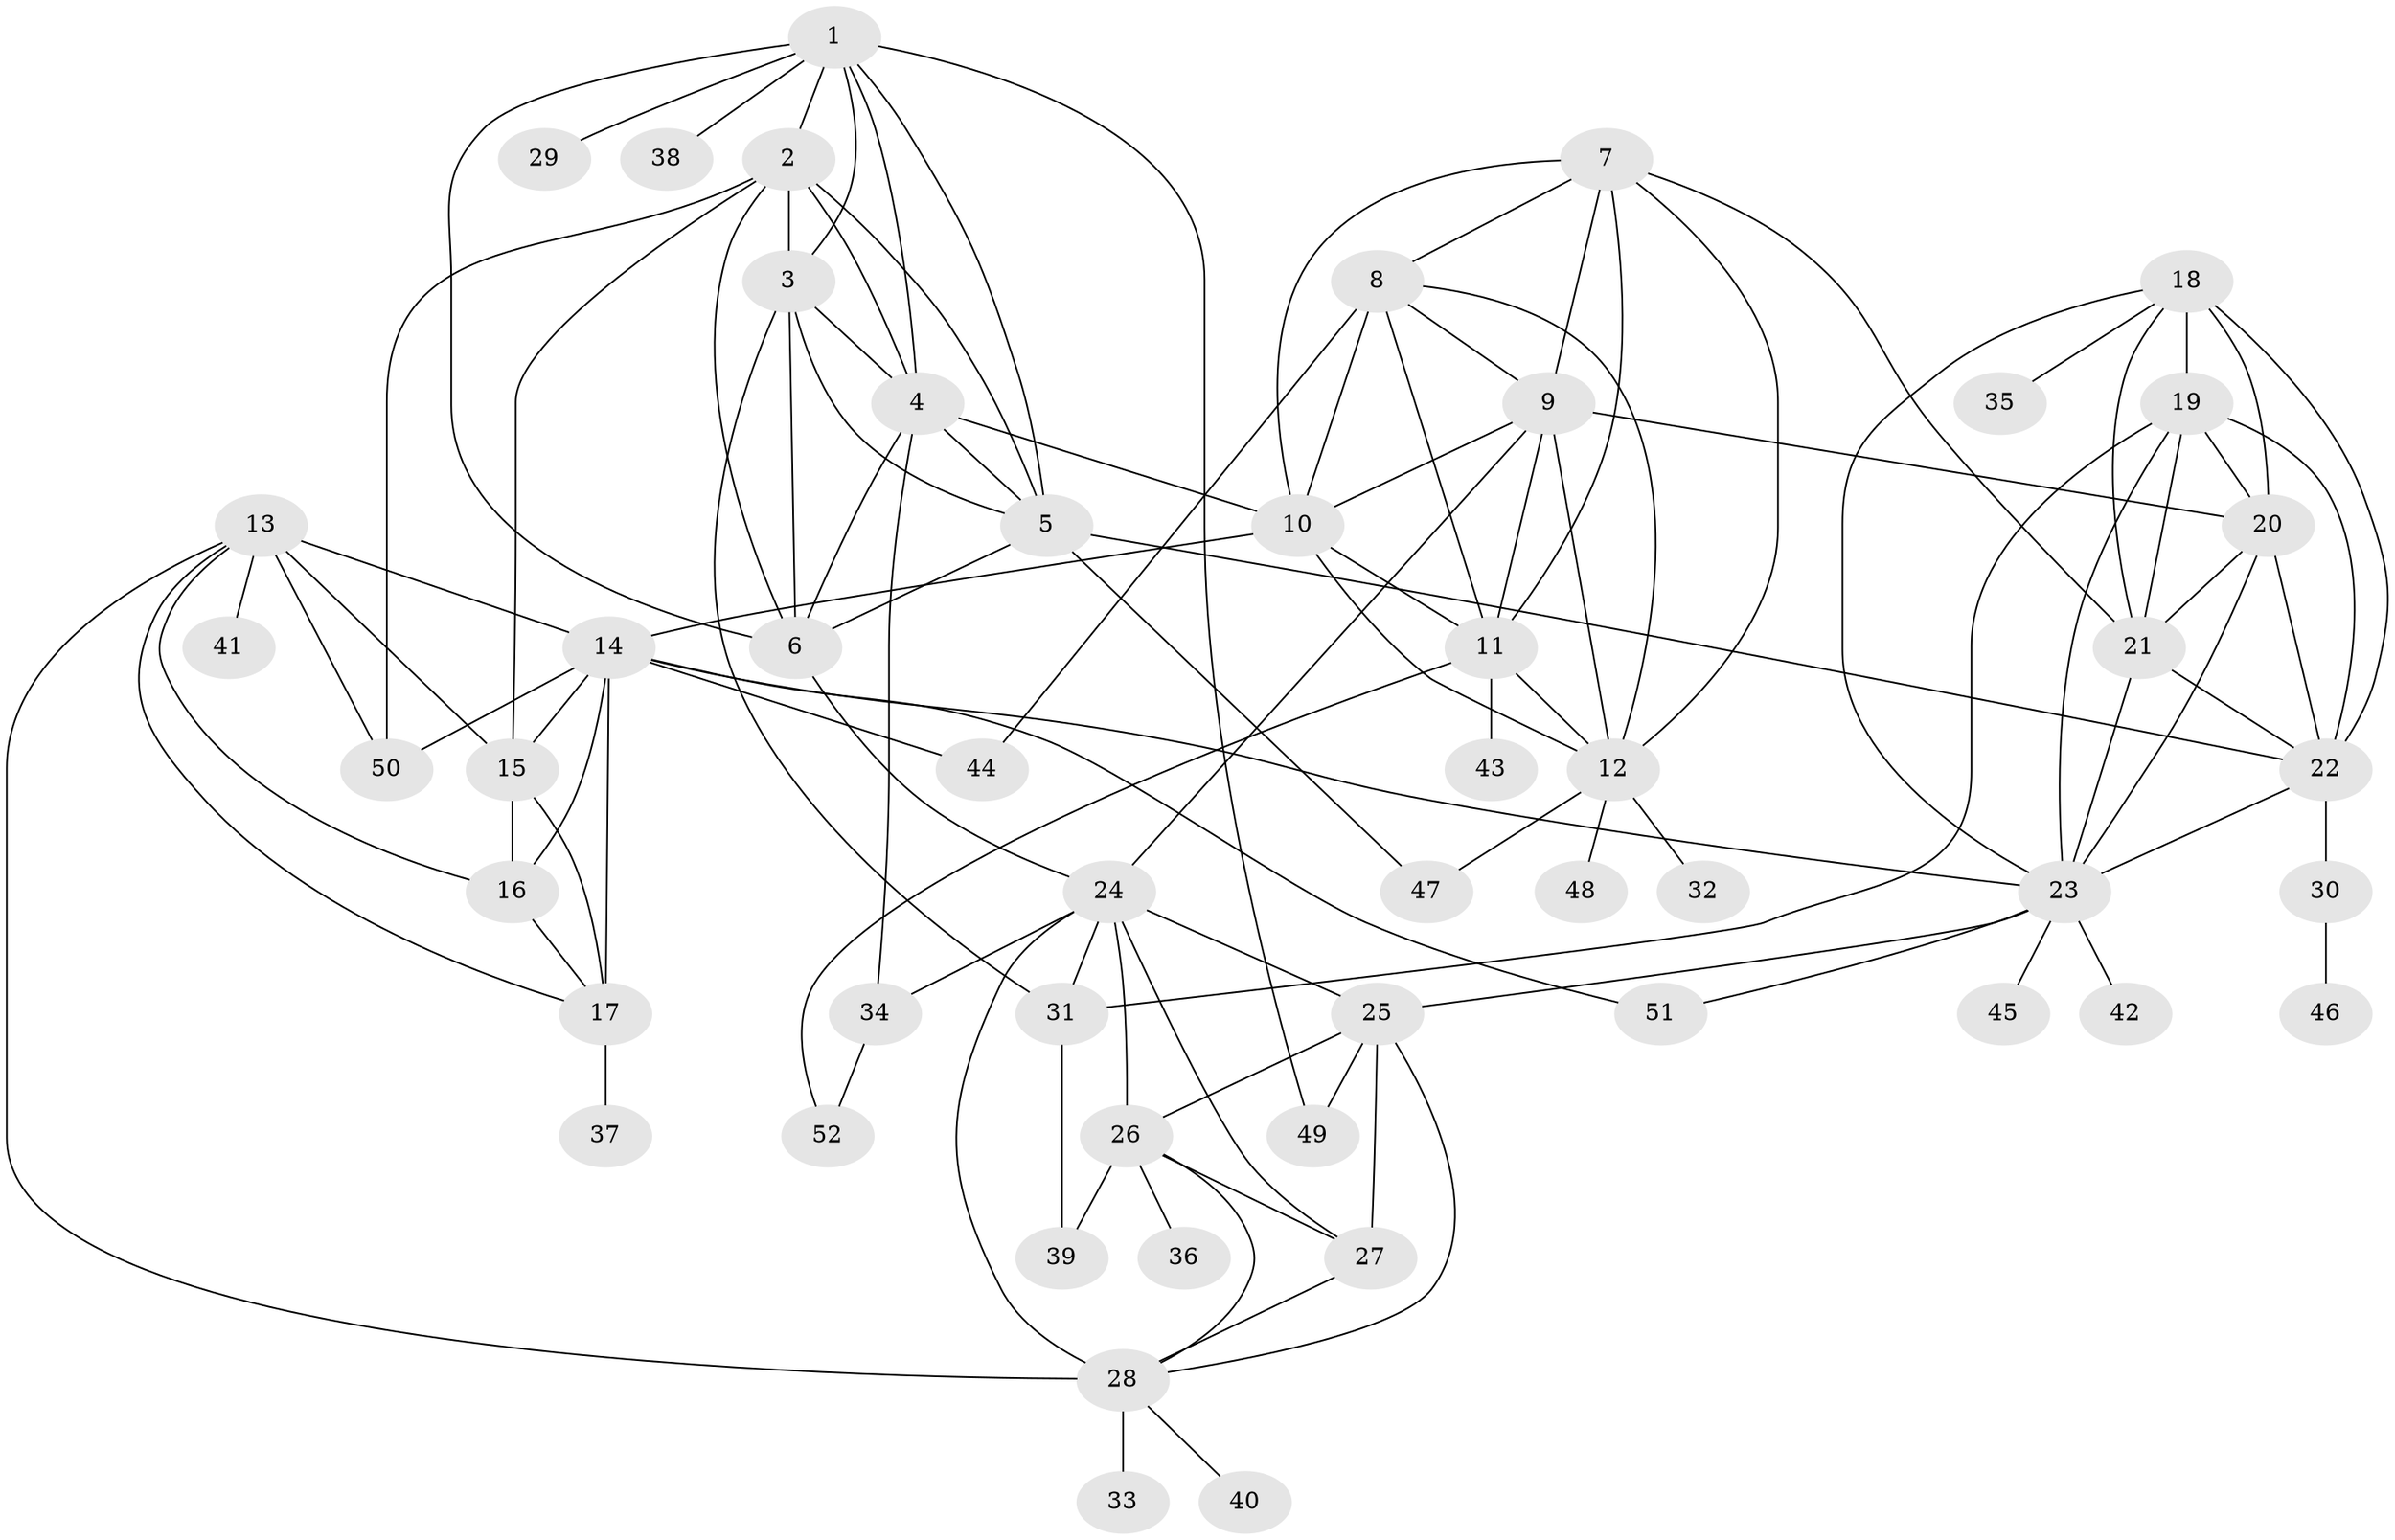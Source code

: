 // original degree distribution, {9: 0.06153846153846154, 5: 0.015384615384615385, 10: 0.03076923076923077, 11: 0.023076923076923078, 7: 0.015384615384615385, 8: 0.046153846153846156, 6: 0.023076923076923078, 12: 0.015384615384615385, 2: 0.13846153846153847, 1: 0.5769230769230769, 4: 0.023076923076923078, 3: 0.03076923076923077}
// Generated by graph-tools (version 1.1) at 2025/52/03/04/25 22:52:08]
// undirected, 52 vertices, 111 edges
graph export_dot {
  node [color=gray90,style=filled];
  1;
  2;
  3;
  4;
  5;
  6;
  7;
  8;
  9;
  10;
  11;
  12;
  13;
  14;
  15;
  16;
  17;
  18;
  19;
  20;
  21;
  22;
  23;
  24;
  25;
  26;
  27;
  28;
  29;
  30;
  31;
  32;
  33;
  34;
  35;
  36;
  37;
  38;
  39;
  40;
  41;
  42;
  43;
  44;
  45;
  46;
  47;
  48;
  49;
  50;
  51;
  52;
  1 -- 2 [weight=1.0];
  1 -- 3 [weight=1.0];
  1 -- 4 [weight=1.0];
  1 -- 5 [weight=1.0];
  1 -- 6 [weight=1.0];
  1 -- 29 [weight=1.0];
  1 -- 38 [weight=1.0];
  1 -- 49 [weight=1.0];
  2 -- 3 [weight=1.0];
  2 -- 4 [weight=1.0];
  2 -- 5 [weight=1.0];
  2 -- 6 [weight=1.0];
  2 -- 15 [weight=1.0];
  2 -- 50 [weight=1.0];
  3 -- 4 [weight=1.0];
  3 -- 5 [weight=1.0];
  3 -- 6 [weight=5.0];
  3 -- 31 [weight=1.0];
  4 -- 5 [weight=1.0];
  4 -- 6 [weight=1.0];
  4 -- 10 [weight=1.0];
  4 -- 34 [weight=2.0];
  5 -- 6 [weight=1.0];
  5 -- 22 [weight=1.0];
  5 -- 47 [weight=3.0];
  6 -- 24 [weight=1.0];
  7 -- 8 [weight=1.0];
  7 -- 9 [weight=1.0];
  7 -- 10 [weight=1.0];
  7 -- 11 [weight=1.0];
  7 -- 12 [weight=1.0];
  7 -- 21 [weight=1.0];
  8 -- 9 [weight=1.0];
  8 -- 10 [weight=1.0];
  8 -- 11 [weight=1.0];
  8 -- 12 [weight=1.0];
  8 -- 44 [weight=5.0];
  9 -- 10 [weight=1.0];
  9 -- 11 [weight=1.0];
  9 -- 12 [weight=1.0];
  9 -- 20 [weight=1.0];
  9 -- 24 [weight=1.0];
  10 -- 11 [weight=1.0];
  10 -- 12 [weight=1.0];
  10 -- 14 [weight=1.0];
  11 -- 12 [weight=1.0];
  11 -- 43 [weight=1.0];
  11 -- 52 [weight=1.0];
  12 -- 32 [weight=1.0];
  12 -- 47 [weight=1.0];
  12 -- 48 [weight=1.0];
  13 -- 14 [weight=2.0];
  13 -- 15 [weight=1.0];
  13 -- 16 [weight=1.0];
  13 -- 17 [weight=1.0];
  13 -- 28 [weight=1.0];
  13 -- 41 [weight=1.0];
  13 -- 50 [weight=1.0];
  14 -- 15 [weight=2.0];
  14 -- 16 [weight=5.0];
  14 -- 17 [weight=2.0];
  14 -- 23 [weight=1.0];
  14 -- 44 [weight=1.0];
  14 -- 50 [weight=1.0];
  14 -- 51 [weight=1.0];
  15 -- 16 [weight=1.0];
  15 -- 17 [weight=1.0];
  16 -- 17 [weight=1.0];
  17 -- 37 [weight=4.0];
  18 -- 19 [weight=1.0];
  18 -- 20 [weight=2.0];
  18 -- 21 [weight=1.0];
  18 -- 22 [weight=1.0];
  18 -- 23 [weight=1.0];
  18 -- 35 [weight=1.0];
  19 -- 20 [weight=1.0];
  19 -- 21 [weight=1.0];
  19 -- 22 [weight=1.0];
  19 -- 23 [weight=1.0];
  19 -- 31 [weight=1.0];
  20 -- 21 [weight=1.0];
  20 -- 22 [weight=1.0];
  20 -- 23 [weight=1.0];
  21 -- 22 [weight=1.0];
  21 -- 23 [weight=1.0];
  22 -- 23 [weight=1.0];
  22 -- 30 [weight=1.0];
  23 -- 25 [weight=1.0];
  23 -- 42 [weight=1.0];
  23 -- 45 [weight=1.0];
  23 -- 51 [weight=1.0];
  24 -- 25 [weight=2.0];
  24 -- 26 [weight=2.0];
  24 -- 27 [weight=2.0];
  24 -- 28 [weight=2.0];
  24 -- 31 [weight=1.0];
  24 -- 34 [weight=1.0];
  25 -- 26 [weight=1.0];
  25 -- 27 [weight=1.0];
  25 -- 28 [weight=1.0];
  25 -- 49 [weight=1.0];
  26 -- 27 [weight=1.0];
  26 -- 28 [weight=1.0];
  26 -- 36 [weight=1.0];
  26 -- 39 [weight=5.0];
  27 -- 28 [weight=1.0];
  28 -- 33 [weight=4.0];
  28 -- 40 [weight=1.0];
  30 -- 46 [weight=1.0];
  31 -- 39 [weight=1.0];
  34 -- 52 [weight=1.0];
}
